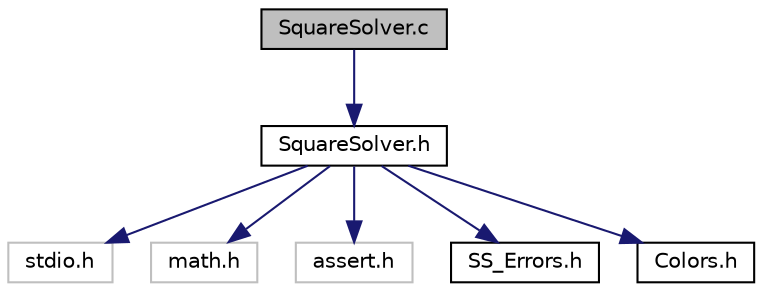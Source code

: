 digraph "SquareSolver.c"
{
 // LATEX_PDF_SIZE
  edge [fontname="Helvetica",fontsize="10",labelfontname="Helvetica",labelfontsize="10"];
  node [fontname="Helvetica",fontsize="10",shape=record];
  Node1 [label="SquareSolver.c",height=0.2,width=0.4,color="black", fillcolor="grey75", style="filled", fontcolor="black",tooltip="Source file containing definitions of functions from SquareSolver.h."];
  Node1 -> Node2 [color="midnightblue",fontsize="10",style="solid",fontname="Helvetica"];
  Node2 [label="SquareSolver.h",height=0.2,width=0.4,color="black", fillcolor="white", style="filled",URL="$SquareSolver_8h.html",tooltip="Header file with structs and functions for solving square equations."];
  Node2 -> Node3 [color="midnightblue",fontsize="10",style="solid",fontname="Helvetica"];
  Node3 [label="stdio.h",height=0.2,width=0.4,color="grey75", fillcolor="white", style="filled",tooltip=" "];
  Node2 -> Node4 [color="midnightblue",fontsize="10",style="solid",fontname="Helvetica"];
  Node4 [label="math.h",height=0.2,width=0.4,color="grey75", fillcolor="white", style="filled",tooltip=" "];
  Node2 -> Node5 [color="midnightblue",fontsize="10",style="solid",fontname="Helvetica"];
  Node5 [label="assert.h",height=0.2,width=0.4,color="grey75", fillcolor="white", style="filled",tooltip=" "];
  Node2 -> Node6 [color="midnightblue",fontsize="10",style="solid",fontname="Helvetica"];
  Node6 [label="SS_Errors.h",height=0.2,width=0.4,color="black", fillcolor="white", style="filled",URL="$SS__Errors_8h.html",tooltip="Header file containing errors enumeration."];
  Node2 -> Node7 [color="midnightblue",fontsize="10",style="solid",fontname="Helvetica"];
  Node7 [label="Colors.h",height=0.2,width=0.4,color="black", fillcolor="white", style="filled",URL="$Colors_8h.html",tooltip="Header file containing string constants for console."];
}
